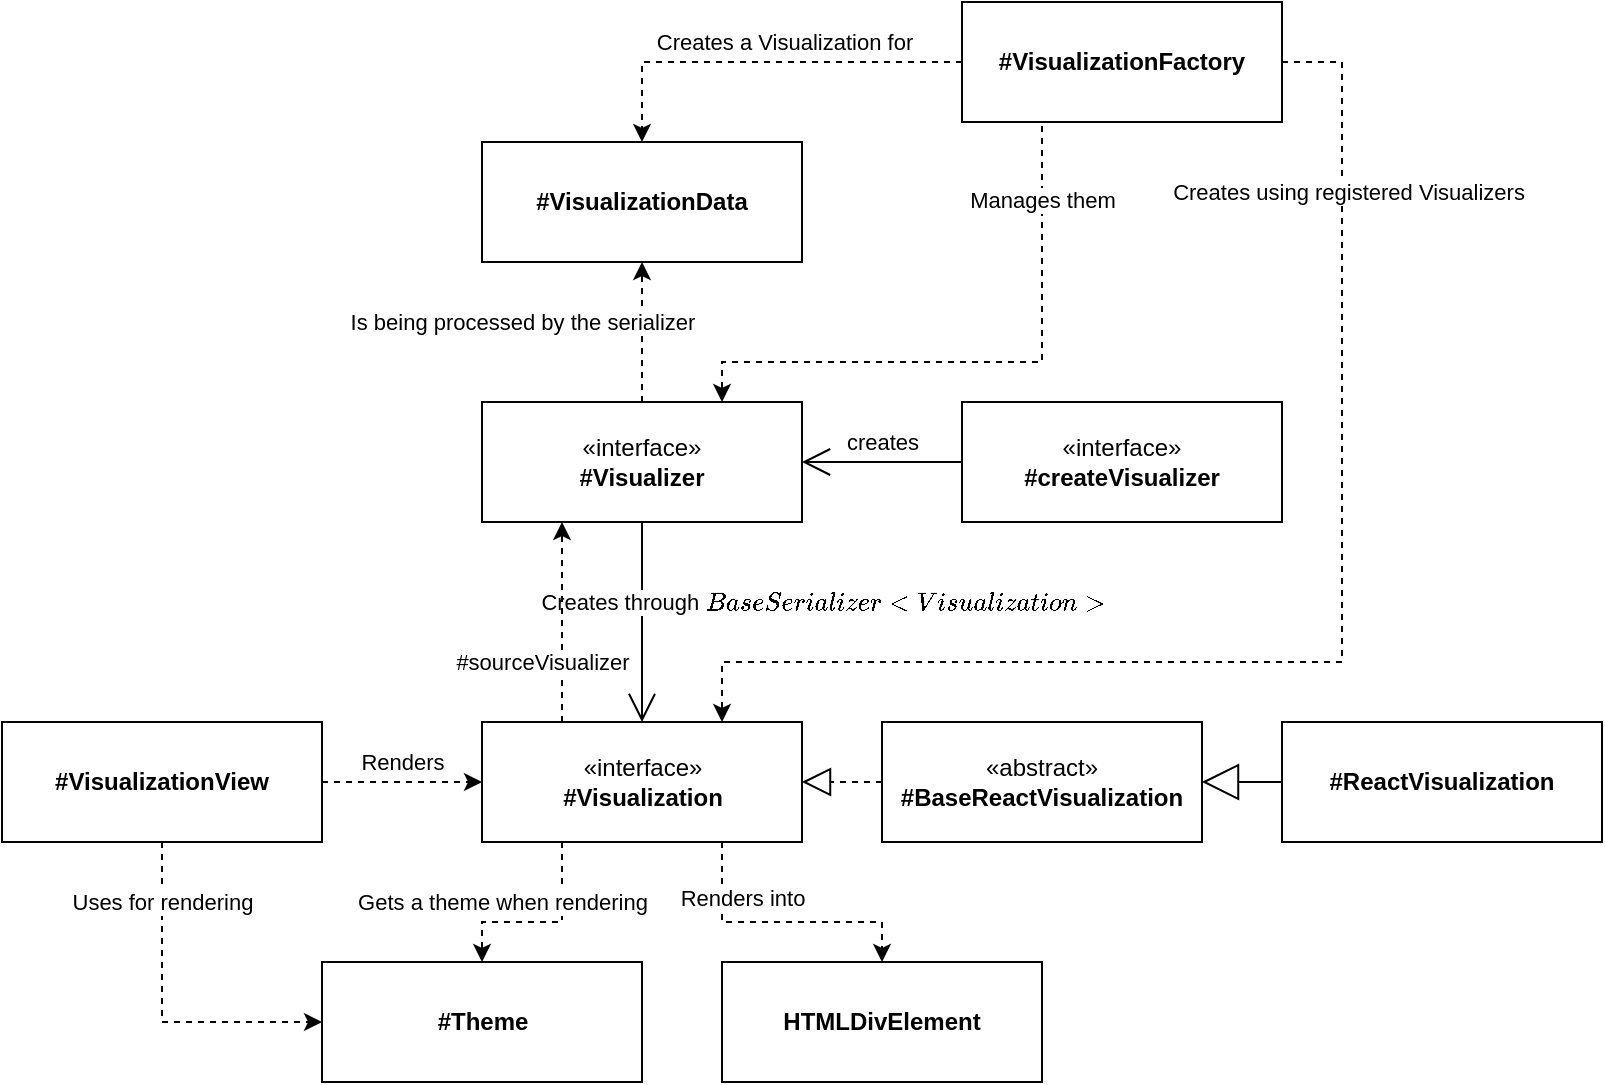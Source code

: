 <mxfile version="13.6.5">
    <diagram id="ciOWY_P3W-RI3-Z0lU_t" name="Page-1">
        <mxGraphModel dx="1672" dy="1152" grid="0" gridSize="10" guides="1" tooltips="1" connect="1" arrows="1" fold="1" page="1" pageScale="1" pageWidth="827" pageHeight="1169" math="0" shadow="0">
            <root>
                <mxCell id="0"/>
                <mxCell id="1" parent="0"/>
                <mxCell id="46" value="Manages them" style="edgeStyle=orthogonalEdgeStyle;rounded=0;orthogonalLoop=1;jettySize=auto;html=1;exitX=0.5;exitY=1;exitDx=0;exitDy=0;entryX=0.75;entryY=0;entryDx=0;entryDy=0;dashed=1;" edge="1" parent="1" source="51" target="54">
                    <mxGeometry x="-0.538" relative="1" as="geometry">
                        <Array as="points">
                            <mxPoint x="534" y="350"/>
                            <mxPoint x="374" y="350"/>
                        </Array>
                        <mxPoint as="offset"/>
                    </mxGeometry>
                </mxCell>
                <mxCell id="47" style="edgeStyle=orthogonalEdgeStyle;rounded=0;orthogonalLoop=1;jettySize=auto;html=1;exitX=0;exitY=0.5;exitDx=0;exitDy=0;dashed=1;" edge="1" parent="1" source="51" target="68">
                    <mxGeometry relative="1" as="geometry"/>
                </mxCell>
                <mxCell id="48" value="Creates a Visualization for" style="edgeLabel;html=1;align=center;verticalAlign=middle;resizable=0;points=[];" vertex="1" connectable="0" parent="47">
                    <mxGeometry x="0.007" y="-1" relative="1" as="geometry">
                        <mxPoint x="11" y="-9" as="offset"/>
                    </mxGeometry>
                </mxCell>
                <mxCell id="49" style="edgeStyle=orthogonalEdgeStyle;rounded=0;orthogonalLoop=1;jettySize=auto;html=1;exitX=1;exitY=0.5;exitDx=0;exitDy=0;entryX=0.75;entryY=0;entryDx=0;entryDy=0;dashed=1;" edge="1" parent="1" source="51" target="59">
                    <mxGeometry relative="1" as="geometry">
                        <Array as="points">
                            <mxPoint x="684" y="200"/>
                            <mxPoint x="684" y="500"/>
                            <mxPoint x="374" y="500"/>
                        </Array>
                    </mxGeometry>
                </mxCell>
                <mxCell id="50" value="Creates using registered Visualizers" style="edgeLabel;html=1;align=center;verticalAlign=middle;resizable=0;points=[];" vertex="1" connectable="0" parent="49">
                    <mxGeometry x="-0.718" y="3" relative="1" as="geometry">
                        <mxPoint as="offset"/>
                    </mxGeometry>
                </mxCell>
                <mxCell id="51" value="#VisualizationFactory" style="rounded=0;whiteSpace=wrap;html=1;fontStyle=1" vertex="1" parent="1">
                    <mxGeometry x="494" y="170" width="160" height="60" as="geometry"/>
                </mxCell>
                <mxCell id="52" value="Creates through `BaseSerializer&amp;lt;Visualization&amp;gt;`" style="endArrow=open;endFill=1;endSize=12;html=1;fontFamily=Helvetica;fontSize=11;fontColor=#000000;align=center;strokeColor=#000000;edgeStyle=orthogonalEdgeStyle;" edge="1" parent="1" source="54" target="59">
                    <mxGeometry x="-0.2" y="90" relative="1" as="geometry">
                        <mxPoint as="offset"/>
                    </mxGeometry>
                </mxCell>
                <mxCell id="53" value="Is being processed by the serializer" style="edgeStyle=orthogonalEdgeStyle;rounded=0;orthogonalLoop=1;jettySize=auto;html=1;exitX=0.5;exitY=0;exitDx=0;exitDy=0;dashed=1;entryX=0.5;entryY=1;entryDx=0;entryDy=0;" edge="1" parent="1" source="54" target="68">
                    <mxGeometry x="1" y="30" relative="1" as="geometry">
                        <mxPoint x="-30" y="30" as="offset"/>
                    </mxGeometry>
                </mxCell>
                <mxCell id="54" value="&lt;span&gt;«interface»&lt;/span&gt;&lt;br&gt;&lt;b&gt;#Visualizer&lt;/b&gt;" style="rounded=0;whiteSpace=wrap;html=1;" vertex="1" parent="1">
                    <mxGeometry x="254" y="370" width="160" height="60" as="geometry"/>
                </mxCell>
                <mxCell id="55" style="edgeStyle=orthogonalEdgeStyle;rounded=0;orthogonalLoop=1;jettySize=auto;html=1;exitX=0.25;exitY=0;exitDx=0;exitDy=0;entryX=0.25;entryY=1;entryDx=0;entryDy=0;dashed=1;" edge="1" parent="1" source="59" target="54">
                    <mxGeometry relative="1" as="geometry"/>
                </mxCell>
                <mxCell id="56" value="#sourceVisualizer" style="edgeLabel;html=1;align=center;verticalAlign=middle;resizable=0;points=[];" vertex="1" connectable="0" parent="55">
                    <mxGeometry x="0.187" y="1" relative="1" as="geometry">
                        <mxPoint x="-9" y="29" as="offset"/>
                    </mxGeometry>
                </mxCell>
                <mxCell id="57" value="Renders into" style="edgeStyle=orthogonalEdgeStyle;rounded=0;orthogonalLoop=1;jettySize=auto;html=1;dashed=1;exitX=0.75;exitY=1;exitDx=0;exitDy=0;" edge="1" parent="1" source="59" target="61">
                    <mxGeometry x="-0.6" y="10" relative="1" as="geometry">
                        <Array as="points">
                            <mxPoint x="374" y="630"/>
                            <mxPoint x="454" y="630"/>
                        </Array>
                        <mxPoint as="offset"/>
                        <mxPoint x="434" y="670" as="sourcePoint"/>
                    </mxGeometry>
                </mxCell>
                <mxCell id="58" value="Gets a theme when rendering" style="edgeStyle=orthogonalEdgeStyle;rounded=0;orthogonalLoop=1;jettySize=auto;html=1;exitX=0.25;exitY=1;exitDx=0;exitDy=0;dashed=1;entryX=0.5;entryY=0;entryDx=0;entryDy=0;" edge="1" parent="1" source="59" target="60">
                    <mxGeometry x="0.4" y="-10" relative="1" as="geometry">
                        <mxPoint as="offset"/>
                        <Array as="points">
                            <mxPoint x="294" y="630"/>
                            <mxPoint x="254" y="630"/>
                        </Array>
                    </mxGeometry>
                </mxCell>
                <mxCell id="59" value="«interface»&lt;br&gt;&lt;b&gt;#Visualization&lt;/b&gt;" style="html=1;fontFamily=Helvetica;fontSize=12;fontColor=#000000;align=center;strokeColor=#000000;fillColor=#ffffff;" vertex="1" parent="1">
                    <mxGeometry x="254" y="530" width="160" height="60" as="geometry"/>
                </mxCell>
                <mxCell id="60" value="#Theme" style="html=1;fontFamily=Helvetica;fontSize=12;fontColor=#000000;align=center;strokeColor=#000000;fillColor=#ffffff;fontStyle=1" vertex="1" parent="1">
                    <mxGeometry x="174" y="650" width="160" height="60" as="geometry"/>
                </mxCell>
                <mxCell id="61" value="HTMLDivElement" style="rounded=0;whiteSpace=wrap;html=1;fontStyle=1" vertex="1" parent="1">
                    <mxGeometry x="374" y="650" width="160" height="60" as="geometry"/>
                </mxCell>
                <mxCell id="62" value="creates" style="endArrow=open;endFill=0;endSize=12;html=1;fontFamily=Helvetica;fontSize=11;fontColor=#000000;align=center;strokeColor=#000000;edgeStyle=orthogonalEdgeStyle;" edge="1" parent="1" source="63" target="54">
                    <mxGeometry y="-10" relative="1" as="geometry">
                        <mxPoint as="offset"/>
                    </mxGeometry>
                </mxCell>
                <mxCell id="63" value="&lt;span style=&quot;font-weight: 400&quot;&gt;«interface»&lt;br&gt;&lt;/span&gt;#createVisualizer" style="rounded=0;whiteSpace=wrap;html=1;fontStyle=1" vertex="1" parent="1">
                    <mxGeometry x="494" y="370" width="160" height="60" as="geometry"/>
                </mxCell>
                <mxCell id="64" style="endArrow=block;dashed=1;endFill=0;endSize=12;html=1;fontFamily=Helvetica;fontSize=11;fontColor=#000000;align=center;strokeColor=#000000;edgeStyle=orthogonalEdgeStyle;" edge="1" parent="1" source="65" target="59">
                    <mxGeometry relative="1" as="geometry"/>
                </mxCell>
                <mxCell id="65" value="&lt;span style=&quot;font-weight: 400&quot;&gt;«abstract»&lt;/span&gt;&lt;br&gt;#BaseReactVisualization" style="rounded=0;whiteSpace=wrap;html=1;fontStyle=1" vertex="1" parent="1">
                    <mxGeometry x="454" y="530" width="160" height="60" as="geometry"/>
                </mxCell>
                <mxCell id="66" style="endArrow=block;endSize=16;endFill=0;html=1;fontFamily=Helvetica;fontSize=11;fontColor=#000000;align=center;strokeColor=#000000;edgeStyle=orthogonalEdgeStyle;" edge="1" parent="1" source="67" target="65">
                    <mxGeometry relative="1" as="geometry"/>
                </mxCell>
                <mxCell id="67" value="#ReactVisualization" style="rounded=0;whiteSpace=wrap;html=1;fontStyle=1" vertex="1" parent="1">
                    <mxGeometry x="654" y="530" width="160" height="60" as="geometry"/>
                </mxCell>
                <mxCell id="68" value="#VisualizationData" style="rounded=0;whiteSpace=wrap;html=1;fontStyle=1" vertex="1" parent="1">
                    <mxGeometry x="254" y="240" width="160" height="60" as="geometry"/>
                </mxCell>
                <mxCell id="69" value="Renders" style="edgeStyle=orthogonalEdgeStyle;rounded=0;orthogonalLoop=1;jettySize=auto;html=1;exitX=1;exitY=0.5;exitDx=0;exitDy=0;dashed=1;" edge="1" parent="1" source="72" target="59">
                    <mxGeometry y="10" relative="1" as="geometry">
                        <mxPoint as="offset"/>
                    </mxGeometry>
                </mxCell>
                <mxCell id="70" style="edgeStyle=orthogonalEdgeStyle;rounded=0;orthogonalLoop=1;jettySize=auto;html=1;exitX=0.5;exitY=1;exitDx=0;exitDy=0;entryX=0;entryY=0.5;entryDx=0;entryDy=0;dashed=1;" edge="1" parent="1" source="72" target="60">
                    <mxGeometry relative="1" as="geometry"/>
                </mxCell>
                <mxCell id="71" value="Uses for rendering" style="edgeLabel;html=1;align=center;verticalAlign=middle;resizable=0;points=[];" vertex="1" connectable="0" parent="70">
                    <mxGeometry x="-0.143" y="28" relative="1" as="geometry">
                        <mxPoint x="-28.05" y="-42.92" as="offset"/>
                    </mxGeometry>
                </mxCell>
                <mxCell id="72" value="#VisualizationView" style="rounded=0;whiteSpace=wrap;html=1;fontStyle=1" vertex="1" parent="1">
                    <mxGeometry x="14" y="530" width="160" height="60" as="geometry"/>
                </mxCell>
            </root>
        </mxGraphModel>
    </diagram>
</mxfile>
